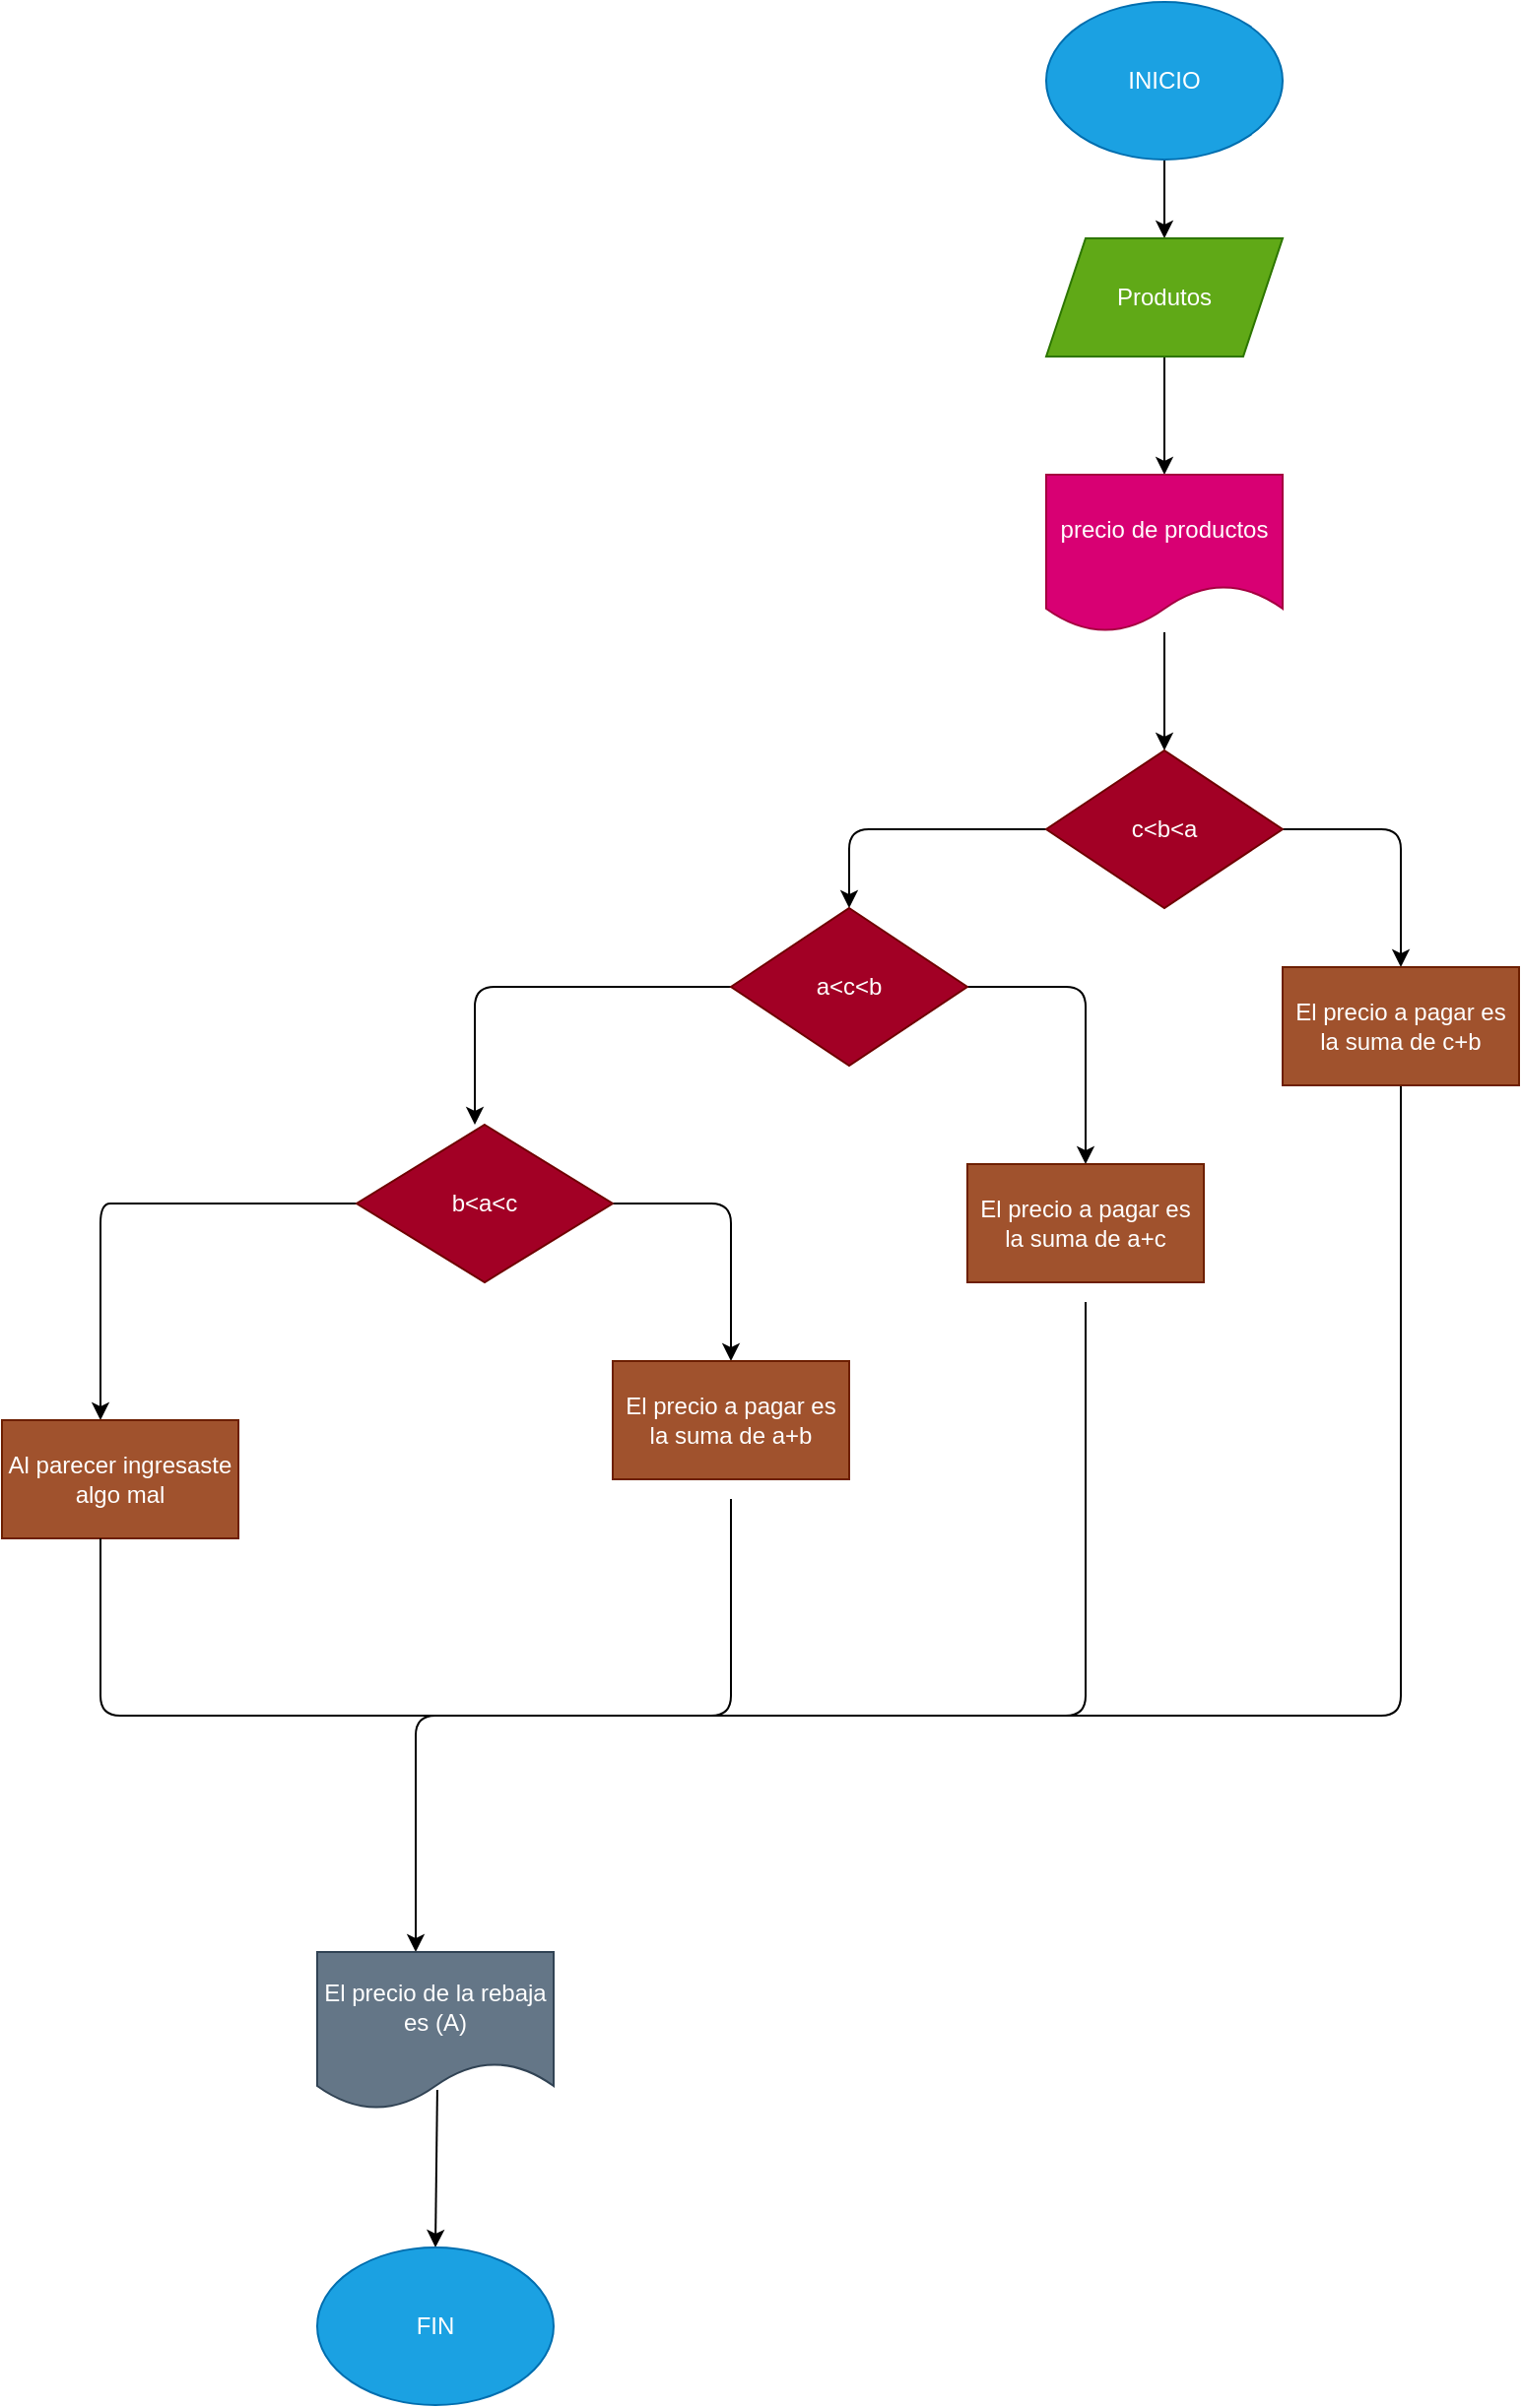 <mxfile>
    <diagram id="lqvfp8QytdIjXrP9-uOv" name="Página-1">
        <mxGraphModel dx="798" dy="610" grid="1" gridSize="10" guides="1" tooltips="1" connect="1" arrows="1" fold="1" page="1" pageScale="1" pageWidth="127700" pageHeight="167700" math="0" shadow="0">
            <root>
                <mxCell id="0"/>
                <mxCell id="1" parent="0"/>
                <mxCell id="6" value="" style="edgeStyle=none;html=1;" edge="1" parent="1" source="4" target="5">
                    <mxGeometry relative="1" as="geometry"/>
                </mxCell>
                <mxCell id="4" value="INICIO" style="ellipse;whiteSpace=wrap;html=1;fillColor=#1ba1e2;fontColor=#ffffff;strokeColor=#006EAF;" vertex="1" parent="1">
                    <mxGeometry x="52980" y="10" width="120" height="80" as="geometry"/>
                </mxCell>
                <mxCell id="7" style="edgeStyle=none;html=1;" edge="1" parent="1" source="5" target="8">
                    <mxGeometry relative="1" as="geometry">
                        <mxPoint x="53040" y="280" as="targetPoint"/>
                    </mxGeometry>
                </mxCell>
                <mxCell id="5" value="Produtos" style="shape=parallelogram;perimeter=parallelogramPerimeter;whiteSpace=wrap;html=1;fixedSize=1;fillColor=#60a917;fontColor=#ffffff;strokeColor=#2D7600;" vertex="1" parent="1">
                    <mxGeometry x="52980" y="130" width="120" height="60" as="geometry"/>
                </mxCell>
                <mxCell id="9" style="edgeStyle=none;html=1;" edge="1" parent="1" source="8">
                    <mxGeometry relative="1" as="geometry">
                        <mxPoint x="53040" y="390" as="targetPoint"/>
                    </mxGeometry>
                </mxCell>
                <mxCell id="8" value="precio de productos" style="shape=document;whiteSpace=wrap;html=1;boundedLbl=1;fillColor=#d80073;fontColor=#ffffff;strokeColor=#A50040;" vertex="1" parent="1">
                    <mxGeometry x="52980" y="250" width="120" height="80" as="geometry"/>
                </mxCell>
                <mxCell id="11" style="edgeStyle=none;html=1;" edge="1" parent="1" source="10">
                    <mxGeometry relative="1" as="geometry">
                        <mxPoint x="53160" y="500" as="targetPoint"/>
                        <Array as="points">
                            <mxPoint x="53160" y="430"/>
                        </Array>
                    </mxGeometry>
                </mxCell>
                <mxCell id="13" style="edgeStyle=none;html=1;" edge="1" parent="1" source="10">
                    <mxGeometry relative="1" as="geometry">
                        <mxPoint x="52880" y="470" as="targetPoint"/>
                        <Array as="points">
                            <mxPoint x="52880" y="430"/>
                        </Array>
                    </mxGeometry>
                </mxCell>
                <mxCell id="10" value="c&amp;lt;b&amp;lt;a" style="rhombus;whiteSpace=wrap;html=1;fillColor=#a20025;fontColor=#ffffff;strokeColor=#6F0000;" vertex="1" parent="1">
                    <mxGeometry x="52980" y="390" width="120" height="80" as="geometry"/>
                </mxCell>
                <mxCell id="23" style="edgeStyle=none;html=1;" edge="1" parent="1" source="12">
                    <mxGeometry relative="1" as="geometry">
                        <mxPoint x="52660" y="1000" as="targetPoint"/>
                        <Array as="points">
                            <mxPoint x="53160" y="880"/>
                            <mxPoint x="52660" y="880"/>
                        </Array>
                    </mxGeometry>
                </mxCell>
                <mxCell id="12" value="El precio a pagar es la suma de c+b" style="rounded=0;whiteSpace=wrap;html=1;fillColor=#a0522d;fontColor=#ffffff;strokeColor=#6D1F00;" vertex="1" parent="1">
                    <mxGeometry x="53100" y="500" width="120" height="60" as="geometry"/>
                </mxCell>
                <mxCell id="15" style="edgeStyle=none;html=1;" edge="1" parent="1" source="14">
                    <mxGeometry relative="1" as="geometry">
                        <mxPoint x="52690" y="580" as="targetPoint"/>
                        <Array as="points">
                            <mxPoint x="52720" y="510"/>
                            <mxPoint x="52690" y="510"/>
                        </Array>
                    </mxGeometry>
                </mxCell>
                <mxCell id="16" style="edgeStyle=none;html=1;" edge="1" parent="1" source="14">
                    <mxGeometry relative="1" as="geometry">
                        <mxPoint x="53000" y="600" as="targetPoint"/>
                        <Array as="points">
                            <mxPoint x="53000" y="510"/>
                        </Array>
                    </mxGeometry>
                </mxCell>
                <mxCell id="14" value="a&amp;lt;c&amp;lt;b" style="rhombus;whiteSpace=wrap;html=1;fillColor=#a20025;fontColor=#ffffff;strokeColor=#6F0000;" vertex="1" parent="1">
                    <mxGeometry x="52820" y="470" width="120" height="80" as="geometry"/>
                </mxCell>
                <mxCell id="17" value="El precio a pagar es la suma de a+c" style="rounded=0;whiteSpace=wrap;html=1;fillColor=#a0522d;fontColor=#ffffff;strokeColor=#6D1F00;" vertex="1" parent="1">
                    <mxGeometry x="52940" y="600" width="120" height="60" as="geometry"/>
                </mxCell>
                <mxCell id="19" style="edgeStyle=none;html=1;" edge="1" parent="1" source="18">
                    <mxGeometry relative="1" as="geometry">
                        <mxPoint x="52820" y="700" as="targetPoint"/>
                        <Array as="points">
                            <mxPoint x="52820" y="620"/>
                        </Array>
                    </mxGeometry>
                </mxCell>
                <mxCell id="21" style="edgeStyle=none;html=1;exitX=0;exitY=0.5;exitDx=0;exitDy=0;" edge="1" parent="1" source="18">
                    <mxGeometry relative="1" as="geometry">
                        <mxPoint x="52500" y="730" as="targetPoint"/>
                        <Array as="points">
                            <mxPoint x="52520" y="620"/>
                            <mxPoint x="52500" y="620"/>
                        </Array>
                    </mxGeometry>
                </mxCell>
                <mxCell id="18" value="b&amp;lt;a&amp;lt;c" style="rhombus;whiteSpace=wrap;html=1;fillColor=#a20025;fontColor=#ffffff;strokeColor=#6F0000;" vertex="1" parent="1">
                    <mxGeometry x="52630" y="580" width="130" height="80" as="geometry"/>
                </mxCell>
                <mxCell id="20" value="El precio a pagar es la suma de a+b" style="rounded=0;whiteSpace=wrap;html=1;fillColor=#a0522d;fontColor=#ffffff;strokeColor=#6D1F00;" vertex="1" parent="1">
                    <mxGeometry x="52760" y="700" width="120" height="60" as="geometry"/>
                </mxCell>
                <mxCell id="22" value="Al parecer ingresaste algo mal" style="rounded=0;whiteSpace=wrap;html=1;fillColor=#a0522d;fontColor=#ffffff;strokeColor=#6D1F00;" vertex="1" parent="1">
                    <mxGeometry x="52450" y="730" width="120" height="60" as="geometry"/>
                </mxCell>
                <mxCell id="24" value="" style="endArrow=none;html=1;" edge="1" parent="1">
                    <mxGeometry width="50" height="50" relative="1" as="geometry">
                        <mxPoint x="52980" y="880" as="sourcePoint"/>
                        <mxPoint x="53000" y="670" as="targetPoint"/>
                        <Array as="points">
                            <mxPoint x="53000" y="880"/>
                        </Array>
                    </mxGeometry>
                </mxCell>
                <mxCell id="25" value="" style="endArrow=none;html=1;" edge="1" parent="1">
                    <mxGeometry width="50" height="50" relative="1" as="geometry">
                        <mxPoint x="52800" y="880" as="sourcePoint"/>
                        <mxPoint x="52820" y="770" as="targetPoint"/>
                        <Array as="points">
                            <mxPoint x="52820" y="880"/>
                        </Array>
                    </mxGeometry>
                </mxCell>
                <mxCell id="26" value="" style="endArrow=none;html=1;" edge="1" parent="1">
                    <mxGeometry width="50" height="50" relative="1" as="geometry">
                        <mxPoint x="52680" y="880" as="sourcePoint"/>
                        <mxPoint x="52500" y="790" as="targetPoint"/>
                        <Array as="points">
                            <mxPoint x="52500" y="880"/>
                        </Array>
                    </mxGeometry>
                </mxCell>
                <mxCell id="28" style="edgeStyle=none;html=1;exitX=0.508;exitY=0.875;exitDx=0;exitDy=0;exitPerimeter=0;" edge="1" parent="1" source="27">
                    <mxGeometry relative="1" as="geometry">
                        <mxPoint x="52670" y="1150" as="targetPoint"/>
                    </mxGeometry>
                </mxCell>
                <mxCell id="27" value="El precio de la rebaja es (A)" style="shape=document;whiteSpace=wrap;html=1;boundedLbl=1;fillColor=#647687;fontColor=#ffffff;strokeColor=#314354;" vertex="1" parent="1">
                    <mxGeometry x="52610" y="1000" width="120" height="80" as="geometry"/>
                </mxCell>
                <mxCell id="29" value="FIN" style="ellipse;whiteSpace=wrap;html=1;fillColor=#1ba1e2;fontColor=#ffffff;strokeColor=#006EAF;" vertex="1" parent="1">
                    <mxGeometry x="52610" y="1150" width="120" height="80" as="geometry"/>
                </mxCell>
            </root>
        </mxGraphModel>
    </diagram>
</mxfile>
